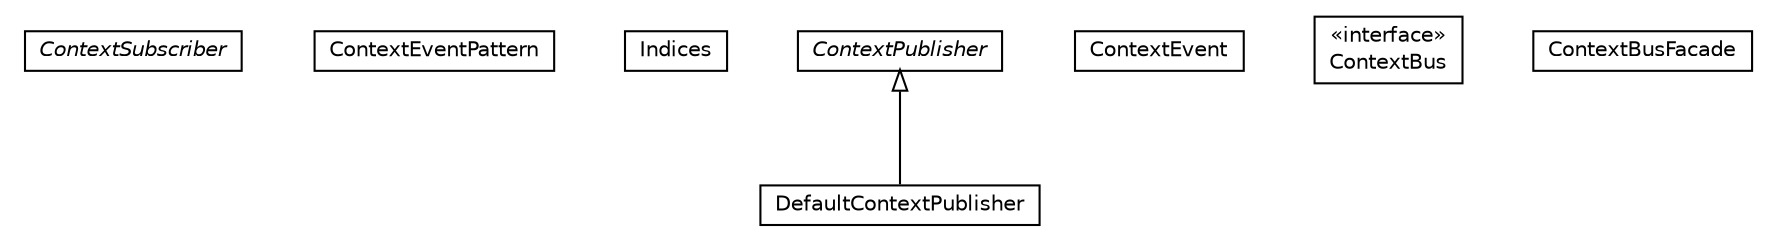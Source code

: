 #!/usr/local/bin/dot
#
# Class diagram 
# Generated by UMLGraph version R5_6-24-gf6e263 (http://www.umlgraph.org/)
#

digraph G {
	edge [fontname="Helvetica",fontsize=10,labelfontname="Helvetica",labelfontsize=10];
	node [fontname="Helvetica",fontsize=10,shape=plaintext];
	nodesep=0.25;
	ranksep=0.5;
	// org.universAAL.middleware.context.ContextSubscriber
	c40091 [label=<<table title="org.universAAL.middleware.context.ContextSubscriber" border="0" cellborder="1" cellspacing="0" cellpadding="2" port="p" href="./ContextSubscriber.html">
		<tr><td><table border="0" cellspacing="0" cellpadding="1">
<tr><td align="center" balign="center"><font face="Helvetica-Oblique"> ContextSubscriber </font></td></tr>
		</table></td></tr>
		</table>>, URL="./ContextSubscriber.html", fontname="Helvetica", fontcolor="black", fontsize=10.0];
	// org.universAAL.middleware.context.ContextEventPattern
	c40092 [label=<<table title="org.universAAL.middleware.context.ContextEventPattern" border="0" cellborder="1" cellspacing="0" cellpadding="2" port="p" href="./ContextEventPattern.html">
		<tr><td><table border="0" cellspacing="0" cellpadding="1">
<tr><td align="center" balign="center"> ContextEventPattern </td></tr>
		</table></td></tr>
		</table>>, URL="./ContextEventPattern.html", fontname="Helvetica", fontcolor="black", fontsize=10.0];
	// org.universAAL.middleware.context.ContextEventPattern.Indices
	c40093 [label=<<table title="org.universAAL.middleware.context.ContextEventPattern.Indices" border="0" cellborder="1" cellspacing="0" cellpadding="2" port="p" href="./ContextEventPattern.Indices.html">
		<tr><td><table border="0" cellspacing="0" cellpadding="1">
<tr><td align="center" balign="center"> Indices </td></tr>
		</table></td></tr>
		</table>>, URL="./ContextEventPattern.Indices.html", fontname="Helvetica", fontcolor="black", fontsize=10.0];
	// org.universAAL.middleware.context.ContextPublisher
	c40094 [label=<<table title="org.universAAL.middleware.context.ContextPublisher" border="0" cellborder="1" cellspacing="0" cellpadding="2" port="p" href="./ContextPublisher.html">
		<tr><td><table border="0" cellspacing="0" cellpadding="1">
<tr><td align="center" balign="center"><font face="Helvetica-Oblique"> ContextPublisher </font></td></tr>
		</table></td></tr>
		</table>>, URL="./ContextPublisher.html", fontname="Helvetica", fontcolor="black", fontsize=10.0];
	// org.universAAL.middleware.context.ContextEvent
	c40095 [label=<<table title="org.universAAL.middleware.context.ContextEvent" border="0" cellborder="1" cellspacing="0" cellpadding="2" port="p" href="./ContextEvent.html">
		<tr><td><table border="0" cellspacing="0" cellpadding="1">
<tr><td align="center" balign="center"> ContextEvent </td></tr>
		</table></td></tr>
		</table>>, URL="./ContextEvent.html", fontname="Helvetica", fontcolor="black", fontsize=10.0];
	// org.universAAL.middleware.context.DefaultContextPublisher
	c40096 [label=<<table title="org.universAAL.middleware.context.DefaultContextPublisher" border="0" cellborder="1" cellspacing="0" cellpadding="2" port="p" href="./DefaultContextPublisher.html">
		<tr><td><table border="0" cellspacing="0" cellpadding="1">
<tr><td align="center" balign="center"> DefaultContextPublisher </td></tr>
		</table></td></tr>
		</table>>, URL="./DefaultContextPublisher.html", fontname="Helvetica", fontcolor="black", fontsize=10.0];
	// org.universAAL.middleware.context.ContextBus
	c40097 [label=<<table title="org.universAAL.middleware.context.ContextBus" border="0" cellborder="1" cellspacing="0" cellpadding="2" port="p" href="./ContextBus.html">
		<tr><td><table border="0" cellspacing="0" cellpadding="1">
<tr><td align="center" balign="center"> &#171;interface&#187; </td></tr>
<tr><td align="center" balign="center"> ContextBus </td></tr>
		</table></td></tr>
		</table>>, URL="./ContextBus.html", fontname="Helvetica", fontcolor="black", fontsize=10.0];
	// org.universAAL.middleware.context.ContextBusFacade
	c40098 [label=<<table title="org.universAAL.middleware.context.ContextBusFacade" border="0" cellborder="1" cellspacing="0" cellpadding="2" port="p" href="./ContextBusFacade.html">
		<tr><td><table border="0" cellspacing="0" cellpadding="1">
<tr><td align="center" balign="center"> ContextBusFacade </td></tr>
		</table></td></tr>
		</table>>, URL="./ContextBusFacade.html", fontname="Helvetica", fontcolor="black", fontsize=10.0];
	//org.universAAL.middleware.context.DefaultContextPublisher extends org.universAAL.middleware.context.ContextPublisher
	c40094:p -> c40096:p [dir=back,arrowtail=empty];
}


